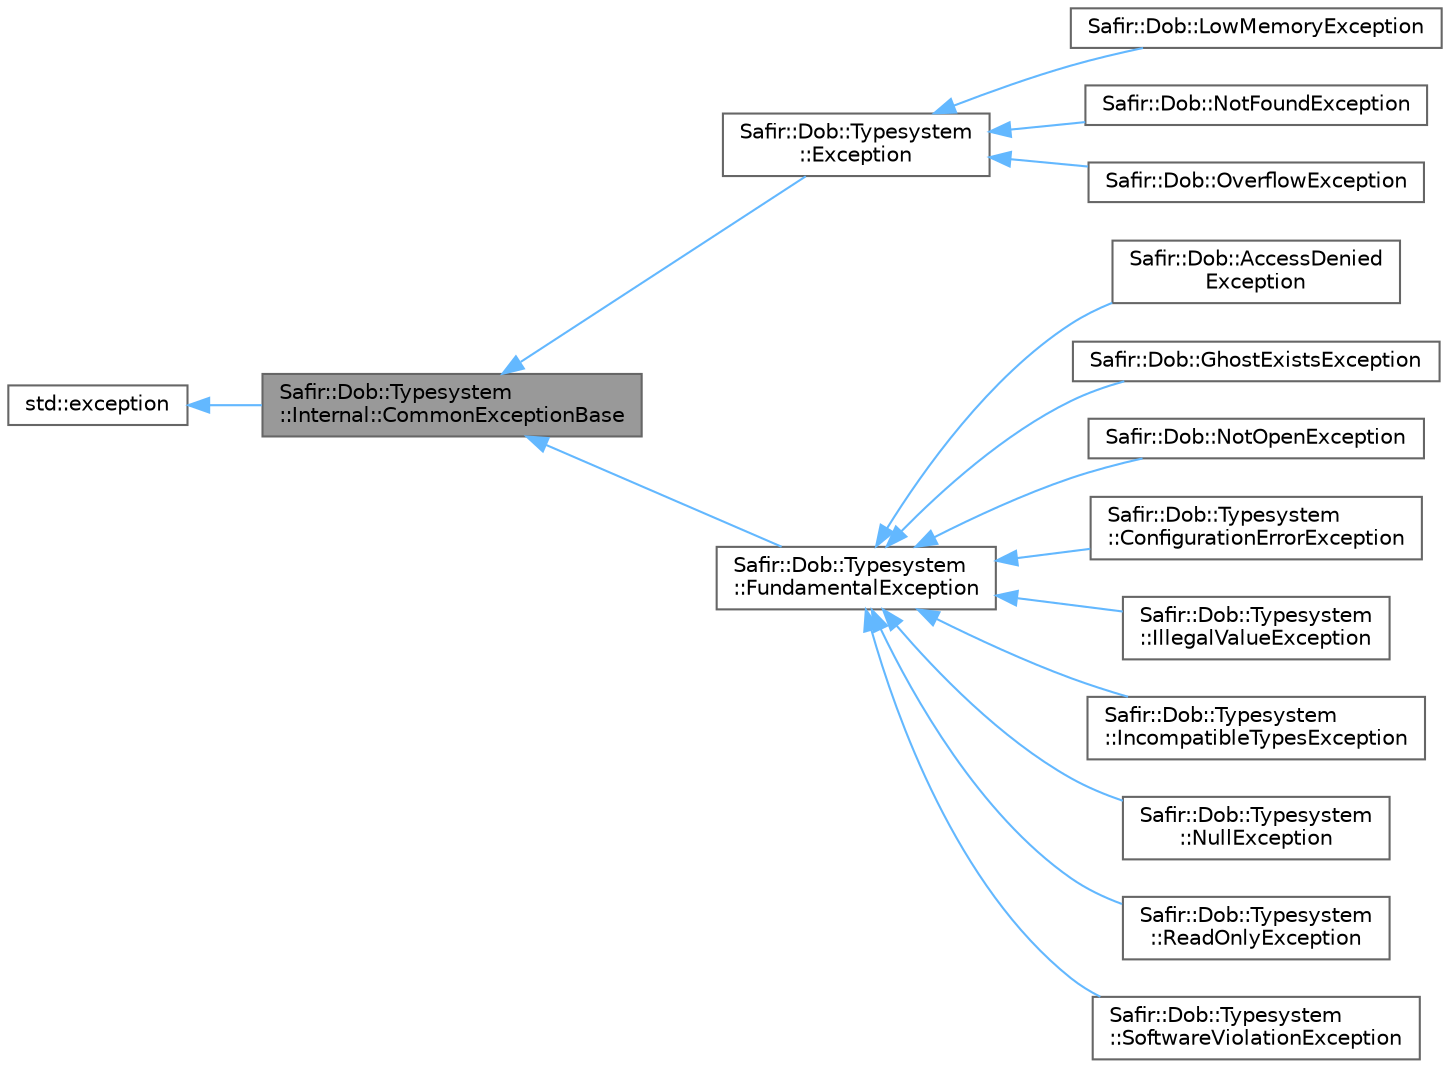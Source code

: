 digraph "Safir::Dob::Typesystem::Internal::CommonExceptionBase"
{
 // LATEX_PDF_SIZE
  bgcolor="transparent";
  edge [fontname=Helvetica,fontsize=10,labelfontname=Helvetica,labelfontsize=10];
  node [fontname=Helvetica,fontsize=10,shape=box,height=0.2,width=0.4];
  rankdir="LR";
  Node1 [label="Safir::Dob::Typesystem\l::Internal::CommonExceptionBase",height=0.2,width=0.4,color="gray40", fillcolor="grey60", style="filled", fontcolor="black",tooltip="Common functionality for the exception hierarchy of the DOB typesystem."];
  Node2 -> Node1 [dir="back",color="steelblue1",style="solid"];
  Node2 [label="std::exception",height=0.2,width=0.4,color="gray40", fillcolor="white", style="filled",tooltip=" "];
  Node1 -> Node3 [dir="back",color="steelblue1",style="solid"];
  Node3 [label="Safir::Dob::Typesystem\l::Exception",height=0.2,width=0.4,color="gray40", fillcolor="white", style="filled",URL="$a01455.html",tooltip="This is the base class of all (non-Fundamental) Exceptions."];
  Node3 -> Node4 [dir="back",color="steelblue1",style="solid"];
  Node4 [label="Safir::Dob::LowMemoryException",height=0.2,width=0.4,color="gray40", fillcolor="white", style="filled",URL="$a01811.html",tooltip="Thrown when an operation cannot be completed due to the current shared memory usage level."];
  Node3 -> Node5 [dir="back",color="steelblue1",style="solid"];
  Node5 [label="Safir::Dob::NotFoundException",height=0.2,width=0.4,color="gray40", fillcolor="white", style="filled",URL="$a01847.html",tooltip="Thrown when eg GetFreeInstance can not find a free instance."];
  Node3 -> Node6 [dir="back",color="steelblue1",style="solid"];
  Node6 [label="Safir::Dob::OverflowException",height=0.2,width=0.4,color="gray40", fillcolor="white", style="filled",URL="$a01855.html",tooltip="Thrown when data could not be sent due to overflowing queues."];
  Node1 -> Node7 [dir="back",color="steelblue1",style="solid"];
  Node7 [label="Safir::Dob::Typesystem\l::FundamentalException",height=0.2,width=0.4,color="gray40", fillcolor="white", style="filled",URL="$a01451.html",tooltip="This is the base class of all Fundamental Exceptions."];
  Node7 -> Node8 [dir="back",color="steelblue1",style="solid"];
  Node8 [label="Safir::Dob::AccessDenied\lException",height=0.2,width=0.4,color="gray40", fillcolor="white", style="filled",URL="$a01711.html",tooltip="Thrown when not owner tries to set/delete an entity."];
  Node7 -> Node9 [dir="back",color="steelblue1",style="solid"];
  Node9 [label="Safir::Dob::GhostExistsException",height=0.2,width=0.4,color="gray40", fillcolor="white", style="filled",URL="$a01779.html",tooltip="Thrown when an injection handler tries to set/delete an entity for which there is a ghost instance th..."];
  Node7 -> Node10 [dir="back",color="steelblue1",style="solid"];
  Node10 [label="Safir::Dob::NotOpenException",height=0.2,width=0.4,color="gray40", fillcolor="white", style="filled",URL="$a01851.html",tooltip="Exception thrown if dose_main has terminated in an unexpected way, or the application has not yet con..."];
  Node7 -> Node11 [dir="back",color="steelblue1",style="solid"];
  Node11 [label="Safir::Dob::Typesystem\l::ConfigurationErrorException",height=0.2,width=0.4,color="gray40", fillcolor="white", style="filled",URL="$a01467.html",tooltip="Used when there is an error that implies that there is something wrong in the configuration."];
  Node7 -> Node12 [dir="back",color="steelblue1",style="solid"];
  Node12 [label="Safir::Dob::Typesystem\l::IllegalValueException",height=0.2,width=0.4,color="gray40", fillcolor="white", style="filled",URL="$a01459.html",tooltip="A parameter in the call was invalid."];
  Node7 -> Node13 [dir="back",color="steelblue1",style="solid"];
  Node13 [label="Safir::Dob::Typesystem\l::IncompatibleTypesException",height=0.2,width=0.4,color="gray40", fillcolor="white", style="filled",URL="$a01463.html",tooltip="This exception is thrown if a class cannot be cast to the expected type."];
  Node7 -> Node14 [dir="back",color="steelblue1",style="solid"];
  Node14 [label="Safir::Dob::Typesystem\l::NullException",height=0.2,width=0.4,color="gray40", fillcolor="white", style="filled",URL="$a01475.html",tooltip="Thrown when an application attempts to get the value of a member that is null."];
  Node7 -> Node15 [dir="back",color="steelblue1",style="solid"];
  Node15 [label="Safir::Dob::Typesystem\l::ReadOnlyException",height=0.2,width=0.4,color="gray40", fillcolor="white", style="filled",URL="$a01479.html",tooltip="Used when someone tries to set a property that is mapped to something that cannot be changed."];
  Node7 -> Node16 [dir="back",color="steelblue1",style="solid"];
  Node16 [label="Safir::Dob::Typesystem\l::SoftwareViolationException",height=0.2,width=0.4,color="gray40", fillcolor="white", style="filled",URL="$a01471.html",tooltip="Meant to be used when something goes very wrong."];
}
